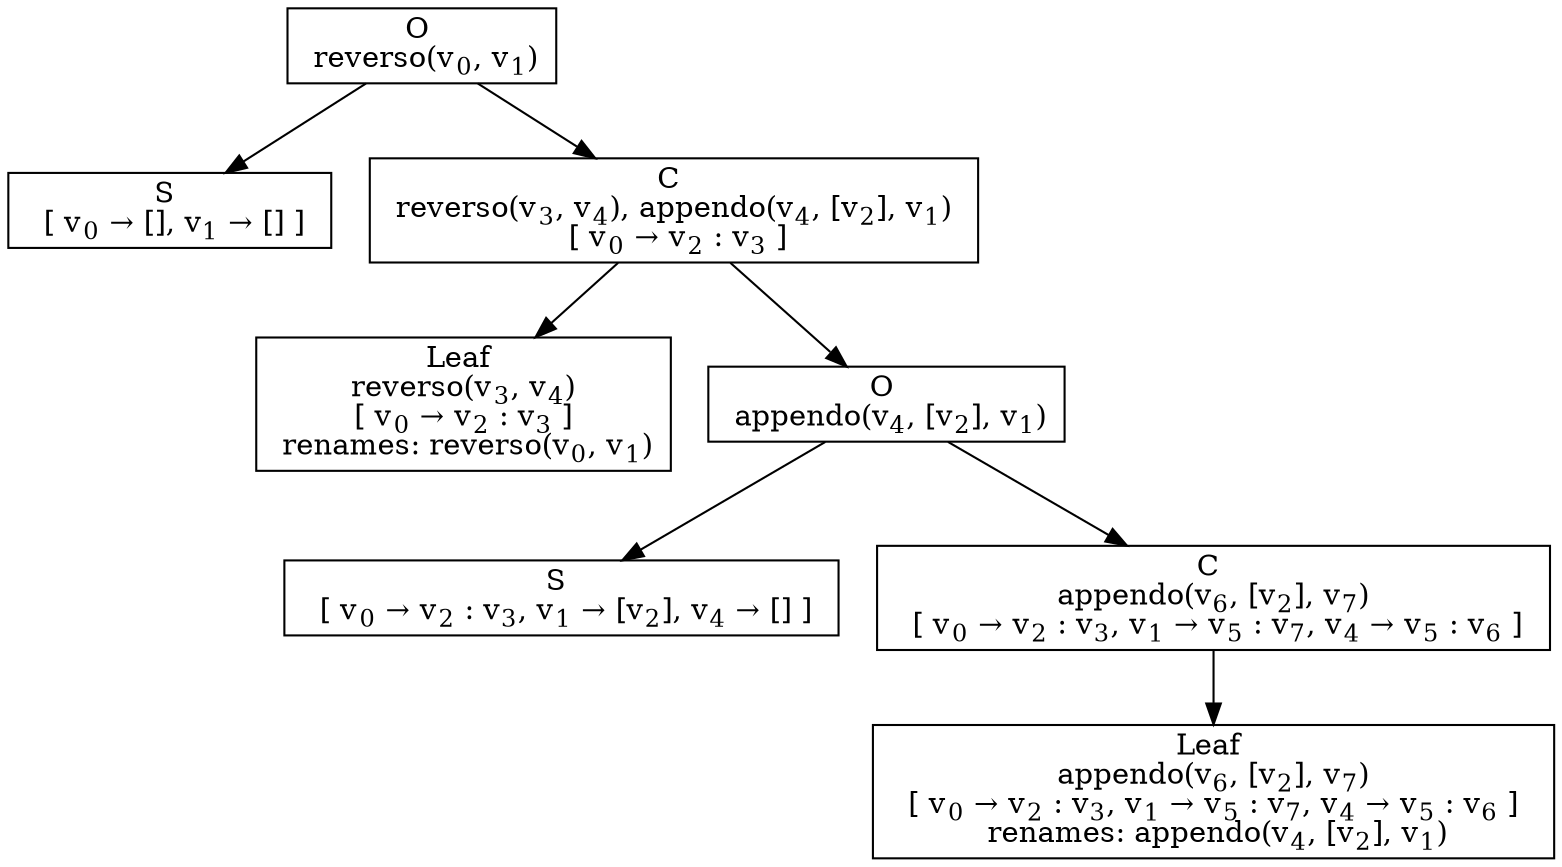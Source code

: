 digraph {
    graph [rankdir=TB
          ,bgcolor=transparent];
    node [shape=box
         ,fillcolor=white
         ,style=filled];
    0 [label=<O <BR/> reverso(v<SUB>0</SUB>, v<SUB>1</SUB>)>];
    1 [label=<S <BR/>  [ v<SUB>0</SUB> &rarr; [], v<SUB>1</SUB> &rarr; [] ] >];
    2 [label=<C <BR/> reverso(v<SUB>3</SUB>, v<SUB>4</SUB>), appendo(v<SUB>4</SUB>, [v<SUB>2</SUB>], v<SUB>1</SUB>) <BR/>  [ v<SUB>0</SUB> &rarr; v<SUB>2</SUB> : v<SUB>3</SUB> ] >];
    3 [label=<Leaf <BR/> reverso(v<SUB>3</SUB>, v<SUB>4</SUB>) <BR/>  [ v<SUB>0</SUB> &rarr; v<SUB>2</SUB> : v<SUB>3</SUB> ]  <BR/> renames: reverso(v<SUB>0</SUB>, v<SUB>1</SUB>)>];
    4 [label=<O <BR/> appendo(v<SUB>4</SUB>, [v<SUB>2</SUB>], v<SUB>1</SUB>)>];
    5 [label=<S <BR/>  [ v<SUB>0</SUB> &rarr; v<SUB>2</SUB> : v<SUB>3</SUB>, v<SUB>1</SUB> &rarr; [v<SUB>2</SUB>], v<SUB>4</SUB> &rarr; [] ] >];
    6 [label=<C <BR/> appendo(v<SUB>6</SUB>, [v<SUB>2</SUB>], v<SUB>7</SUB>) <BR/>  [ v<SUB>0</SUB> &rarr; v<SUB>2</SUB> : v<SUB>3</SUB>, v<SUB>1</SUB> &rarr; v<SUB>5</SUB> : v<SUB>7</SUB>, v<SUB>4</SUB> &rarr; v<SUB>5</SUB> : v<SUB>6</SUB> ] >];
    7 [label=<Leaf <BR/> appendo(v<SUB>6</SUB>, [v<SUB>2</SUB>], v<SUB>7</SUB>) <BR/>  [ v<SUB>0</SUB> &rarr; v<SUB>2</SUB> : v<SUB>3</SUB>, v<SUB>1</SUB> &rarr; v<SUB>5</SUB> : v<SUB>7</SUB>, v<SUB>4</SUB> &rarr; v<SUB>5</SUB> : v<SUB>6</SUB> ]  <BR/> renames: appendo(v<SUB>4</SUB>, [v<SUB>2</SUB>], v<SUB>1</SUB>)>];
    0 -> 1 [label=""];
    0 -> 2 [label=""];
    2 -> 3 [label=""];
    2 -> 4 [label=""];
    4 -> 5 [label=""];
    4 -> 6 [label=""];
    6 -> 7 [label=""];
}